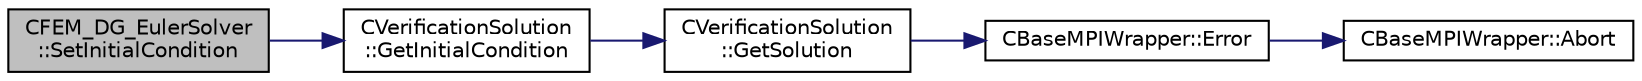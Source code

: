 digraph "CFEM_DG_EulerSolver::SetInitialCondition"
{
 // LATEX_PDF_SIZE
  edge [fontname="Helvetica",fontsize="10",labelfontname="Helvetica",labelfontsize="10"];
  node [fontname="Helvetica",fontsize="10",shape=record];
  rankdir="LR";
  Node1 [label="CFEM_DG_EulerSolver\l::SetInitialCondition",height=0.2,width=0.4,color="black", fillcolor="grey75", style="filled", fontcolor="black",tooltip="Set the initial condition for the Euler Equations."];
  Node1 -> Node2 [color="midnightblue",fontsize="10",style="solid",fontname="Helvetica"];
  Node2 [label="CVerificationSolution\l::GetInitialCondition",height=0.2,width=0.4,color="black", fillcolor="white", style="filled",URL="$classCVerificationSolution.html#aa94daec1f1651600ef137a61341368e9",tooltip="Get the exact solution at the current position and t = 0."];
  Node2 -> Node3 [color="midnightblue",fontsize="10",style="solid",fontname="Helvetica"];
  Node3 [label="CVerificationSolution\l::GetSolution",height=0.2,width=0.4,color="black", fillcolor="white", style="filled",URL="$classCVerificationSolution.html#a192fbe5cbcd3b6df65271ad0547bc181",tooltip="Get the exact solution at the current position and time."];
  Node3 -> Node4 [color="midnightblue",fontsize="10",style="solid",fontname="Helvetica"];
  Node4 [label="CBaseMPIWrapper::Error",height=0.2,width=0.4,color="black", fillcolor="white", style="filled",URL="$classCBaseMPIWrapper.html#a04457c47629bda56704e6a8804833eeb",tooltip=" "];
  Node4 -> Node5 [color="midnightblue",fontsize="10",style="solid",fontname="Helvetica"];
  Node5 [label="CBaseMPIWrapper::Abort",height=0.2,width=0.4,color="black", fillcolor="white", style="filled",URL="$classCBaseMPIWrapper.html#af7297d861dca86b45cf561b6ab642e8f",tooltip=" "];
}
